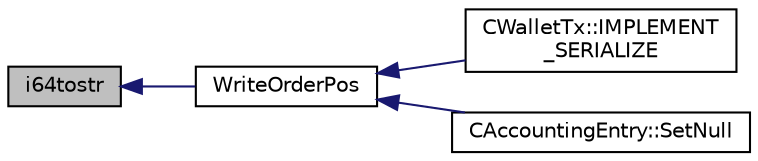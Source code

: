digraph "i64tostr"
{
  edge [fontname="Helvetica",fontsize="10",labelfontname="Helvetica",labelfontsize="10"];
  node [fontname="Helvetica",fontsize="10",shape=record];
  rankdir="LR";
  Node276 [label="i64tostr",height=0.2,width=0.4,color="black", fillcolor="grey75", style="filled", fontcolor="black"];
  Node276 -> Node277 [dir="back",color="midnightblue",fontsize="10",style="solid",fontname="Helvetica"];
  Node277 [label="WriteOrderPos",height=0.2,width=0.4,color="black", fillcolor="white", style="filled",URL="$d0/df4/wallet_8h.html#af07173c51df7b2e2087e134f52f51c61"];
  Node277 -> Node278 [dir="back",color="midnightblue",fontsize="10",style="solid",fontname="Helvetica"];
  Node278 [label="CWalletTx::IMPLEMENT\l_SERIALIZE",height=0.2,width=0.4,color="black", fillcolor="white", style="filled",URL="$d6/d53/class_c_wallet_tx.html#a00122fc2bbd9b8cb656422fd99c369e6"];
  Node277 -> Node279 [dir="back",color="midnightblue",fontsize="10",style="solid",fontname="Helvetica"];
  Node279 [label="CAccountingEntry::SetNull",height=0.2,width=0.4,color="black", fillcolor="white", style="filled",URL="$dc/dde/class_c_accounting_entry.html#a439b044226a1e465032ce4c4580d3389"];
}
